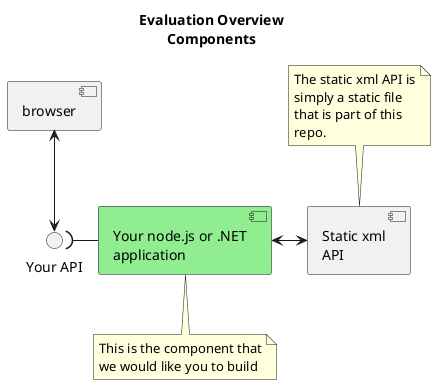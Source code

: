 @startuml evaluation-instructions
title
Evaluation Overview
Components
end title
component browser as B
interface "Your API" as YA
component "Your node.js or .NET\napplication" as N #LightGreen
component "Static xml\nAPI" as A

B <--> YA
N -left( YA
N <-> A
note top of A
    The static xml API is
    simply a static file
    that is part of this
    repo.
end note
note bottom of N
    This is the component that
    we would like you to build
end note
@enduml
